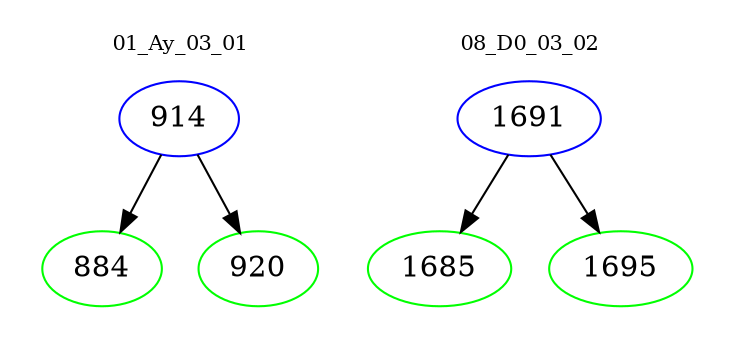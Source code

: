 digraph{
subgraph cluster_0 {
color = white
label = "01_Ay_03_01";
fontsize=10;
T0_914 [label="914", color="blue"]
T0_914 -> T0_884 [color="black"]
T0_884 [label="884", color="green"]
T0_914 -> T0_920 [color="black"]
T0_920 [label="920", color="green"]
}
subgraph cluster_1 {
color = white
label = "08_D0_03_02";
fontsize=10;
T1_1691 [label="1691", color="blue"]
T1_1691 -> T1_1685 [color="black"]
T1_1685 [label="1685", color="green"]
T1_1691 -> T1_1695 [color="black"]
T1_1695 [label="1695", color="green"]
}
}

